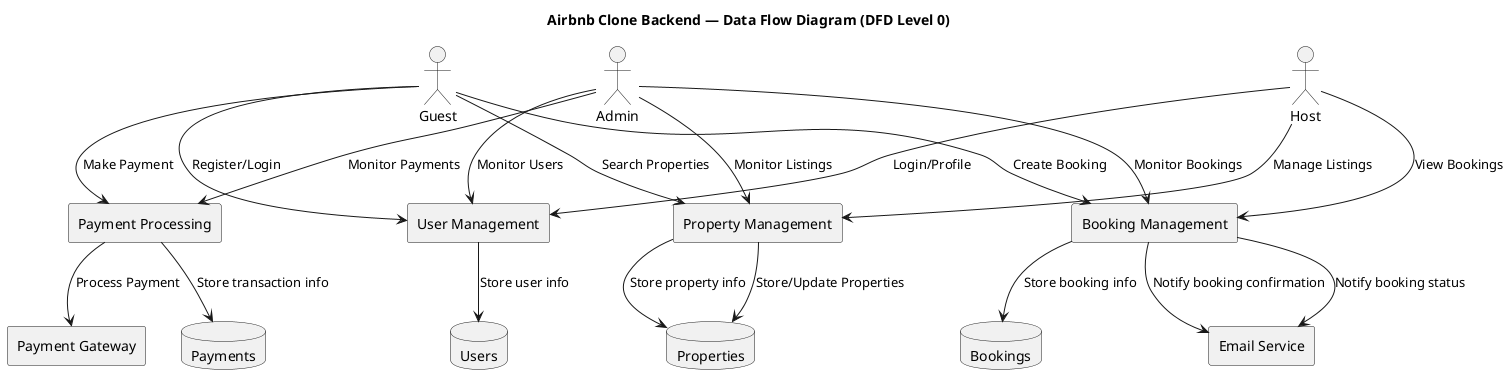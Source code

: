 @startuml
!define RECTANGLE class

title Airbnb Clone Backend — Data Flow Diagram (DFD Level 0)

' Actors
actor Guest
actor Host
actor Admin

' External services
rectangle "Payment Gateway" as PG
rectangle "Email Service" as ES

' Processes
rectangle "User Management" as UM
rectangle "Property Management" as PM
rectangle "Booking Management" as BM
rectangle "Payment Processing" as PAY

' Data Stores
database "Users" as DS_Users
database "Properties" as DS_Properties
database "Bookings" as DS_Bookings
database "Payments" as DS_Payments

' Data Flow — Guest
Guest --> UM : Register/Login
Guest --> PM : Search Properties
Guest --> BM : Create Booking
Guest --> PAY : Make Payment
BM --> DS_Bookings : Store booking info
UM --> DS_Users : Store user info
PM --> DS_Properties : Store property info
PAY --> DS_Payments : Store transaction info
PAY --> PG : Process Payment
BM --> ES : Notify booking confirmation

' Data Flow — Host
Host --> UM : Login/Profile
Host --> PM : Manage Listings
PM --> DS_Properties : Store/Update Properties
Host --> BM : View Bookings
BM --> ES : Notify booking status

' Data Flow — Admin
Admin --> UM : Monitor Users
Admin --> PM : Monitor Listings
Admin --> BM : Monitor Bookings
Admin --> PAY : Monitor Payments

@enduml
